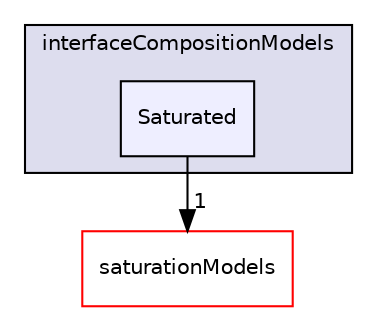 digraph "src/phaseSystemModels/reactingEulerFoam/interfacialCompositionModels/interfaceCompositionModels/Saturated" {
  bgcolor=transparent;
  compound=true
  node [ fontsize="10", fontname="Helvetica"];
  edge [ labelfontsize="10", labelfontname="Helvetica"];
  subgraph clusterdir_a63b1632811abe8b1c693b44c789df0c {
    graph [ bgcolor="#ddddee", pencolor="black", label="interfaceCompositionModels" fontname="Helvetica", fontsize="10", URL="dir_a63b1632811abe8b1c693b44c789df0c.html"]
  dir_af13b6269b6a462a1ff40852572d2571 [shape=box, label="Saturated", style="filled", fillcolor="#eeeeff", pencolor="black", URL="dir_af13b6269b6a462a1ff40852572d2571.html"];
  }
  dir_f832372c159f1b7f6f9e363867cbf30f [shape=box label="saturationModels" color="red" URL="dir_f832372c159f1b7f6f9e363867cbf30f.html"];
  dir_af13b6269b6a462a1ff40852572d2571->dir_f832372c159f1b7f6f9e363867cbf30f [headlabel="1", labeldistance=1.5 headhref="dir_003047_003052.html"];
}
